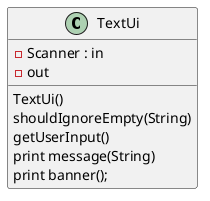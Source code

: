 @startuml
'https://plantuml.com/class-diagram

class TextUi


class TextUi {
-Scanner : in
-out
TextUi()
shouldIgnoreEmpty(String)
getUserInput()
print message(String)
print banner();
}

@enduml